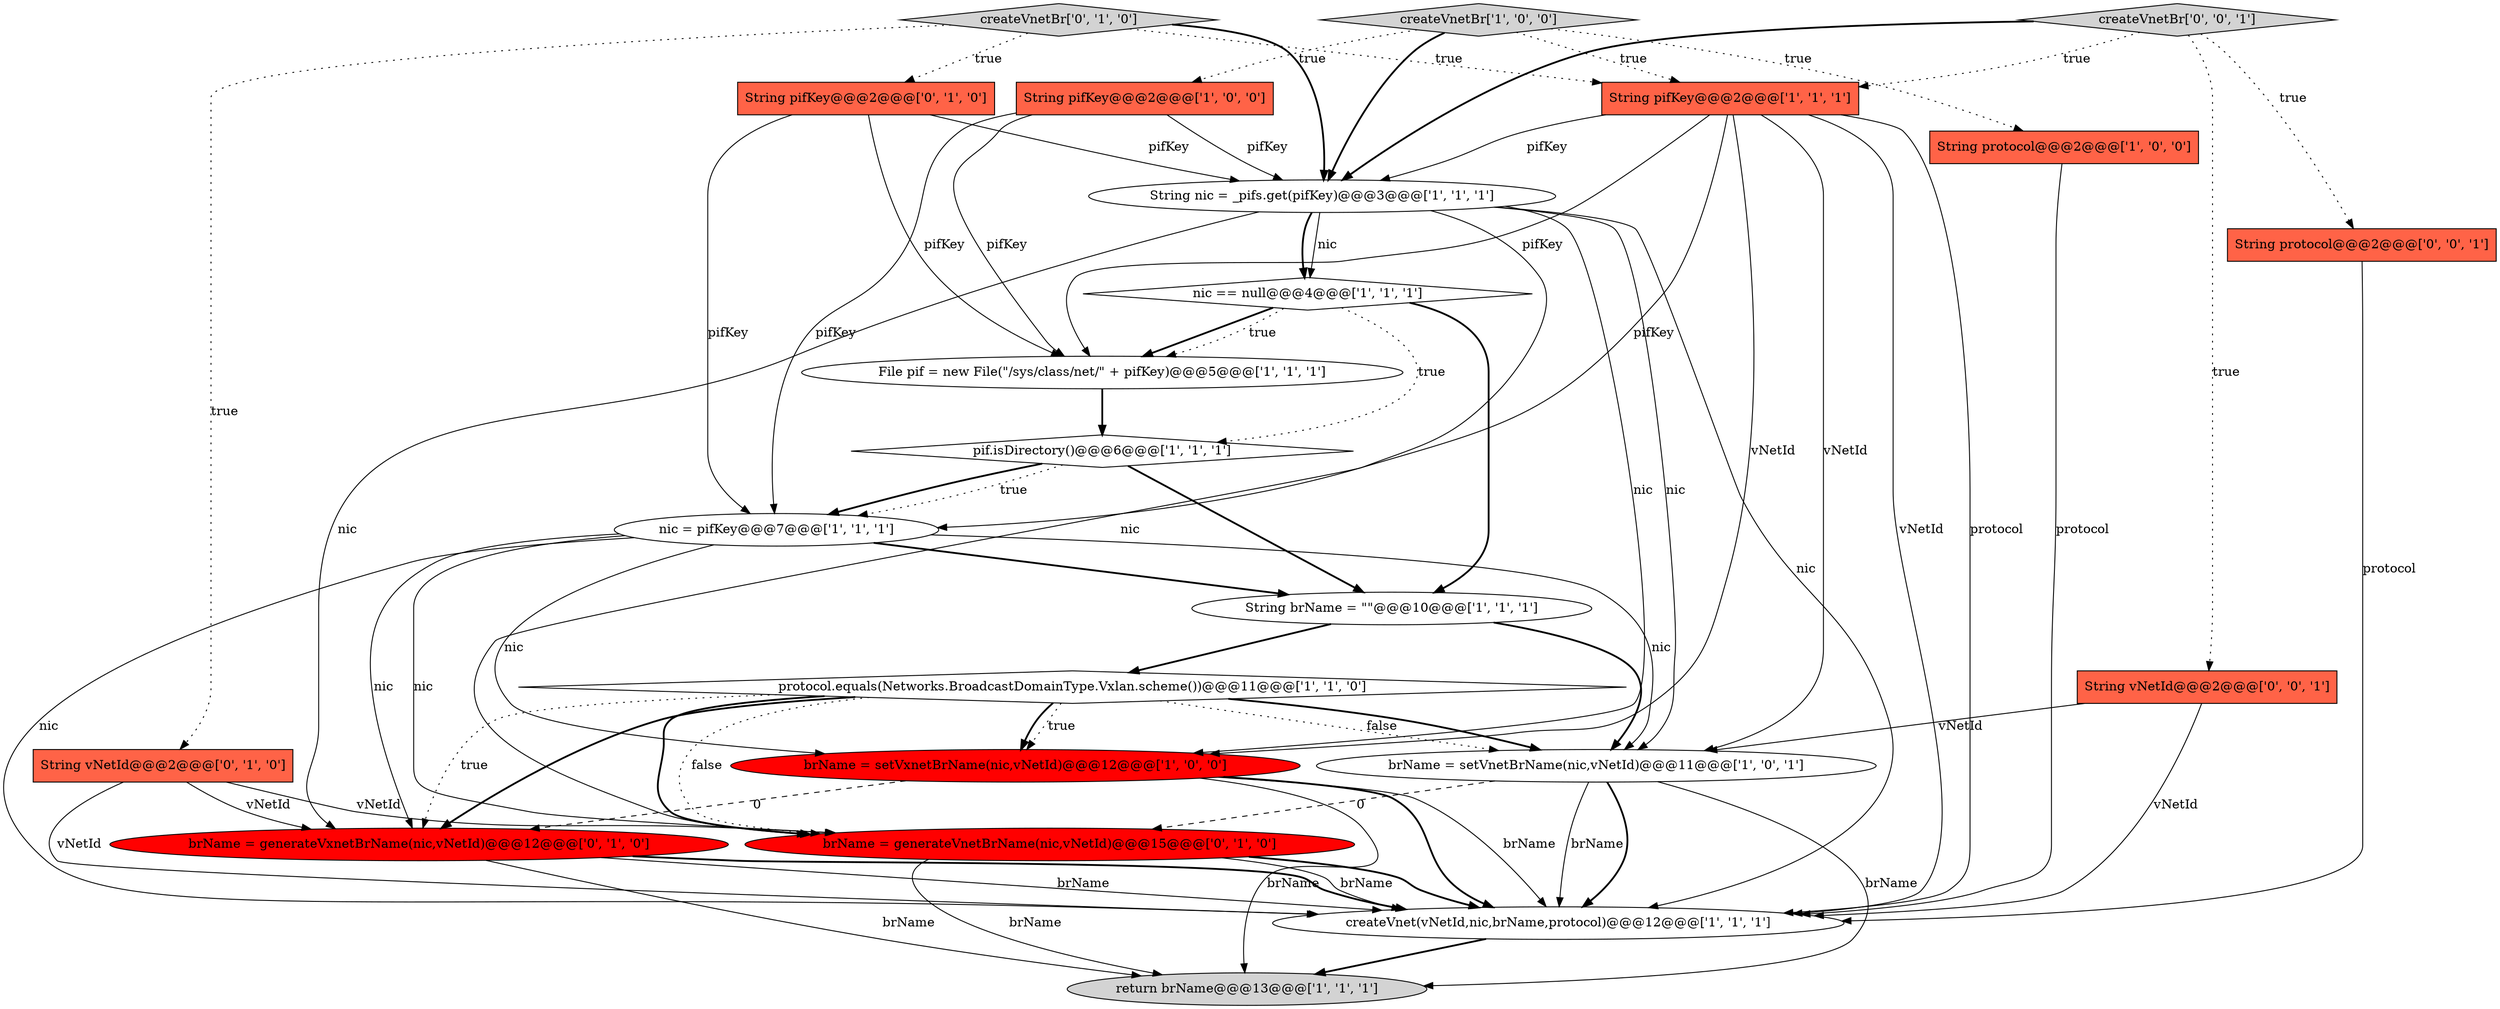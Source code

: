 digraph {
22 [style = filled, label = "createVnetBr['0', '0', '1']", fillcolor = lightgray, shape = diamond image = "AAA0AAABBB3BBB"];
6 [style = filled, label = "brName = setVxnetBrName(nic,vNetId)@@@12@@@['1', '0', '0']", fillcolor = red, shape = ellipse image = "AAA1AAABBB1BBB"];
3 [style = filled, label = "String pifKey@@@2@@@['1', '0', '0']", fillcolor = tomato, shape = box image = "AAA0AAABBB1BBB"];
2 [style = filled, label = "createVnetBr['1', '0', '0']", fillcolor = lightgray, shape = diamond image = "AAA0AAABBB1BBB"];
5 [style = filled, label = "nic = pifKey@@@7@@@['1', '1', '1']", fillcolor = white, shape = ellipse image = "AAA0AAABBB1BBB"];
15 [style = filled, label = "String vNetId@@@2@@@['0', '1', '0']", fillcolor = tomato, shape = box image = "AAA0AAABBB2BBB"];
19 [style = filled, label = "createVnetBr['0', '1', '0']", fillcolor = lightgray, shape = diamond image = "AAA0AAABBB2BBB"];
14 [style = filled, label = "String brName = \"\"@@@10@@@['1', '1', '1']", fillcolor = white, shape = ellipse image = "AAA0AAABBB1BBB"];
11 [style = filled, label = "createVnet(vNetId,nic,brName,protocol)@@@12@@@['1', '1', '1']", fillcolor = white, shape = ellipse image = "AAA0AAABBB1BBB"];
0 [style = filled, label = "File pif = new File(\"/sys/class/net/\" + pifKey)@@@5@@@['1', '1', '1']", fillcolor = white, shape = ellipse image = "AAA0AAABBB1BBB"];
8 [style = filled, label = "nic == null@@@4@@@['1', '1', '1']", fillcolor = white, shape = diamond image = "AAA0AAABBB1BBB"];
10 [style = filled, label = "protocol.equals(Networks.BroadcastDomainType.Vxlan.scheme())@@@11@@@['1', '1', '0']", fillcolor = white, shape = diamond image = "AAA0AAABBB1BBB"];
20 [style = filled, label = "String vNetId@@@2@@@['0', '0', '1']", fillcolor = tomato, shape = box image = "AAA0AAABBB3BBB"];
12 [style = filled, label = "brName = setVnetBrName(nic,vNetId)@@@11@@@['1', '0', '1']", fillcolor = white, shape = ellipse image = "AAA0AAABBB1BBB"];
16 [style = filled, label = "brName = generateVnetBrName(nic,vNetId)@@@15@@@['0', '1', '0']", fillcolor = red, shape = ellipse image = "AAA1AAABBB2BBB"];
9 [style = filled, label = "String pifKey@@@2@@@['1', '1', '1']", fillcolor = tomato, shape = box image = "AAA0AAABBB1BBB"];
4 [style = filled, label = "String protocol@@@2@@@['1', '0', '0']", fillcolor = tomato, shape = box image = "AAA0AAABBB1BBB"];
21 [style = filled, label = "String protocol@@@2@@@['0', '0', '1']", fillcolor = tomato, shape = box image = "AAA0AAABBB3BBB"];
17 [style = filled, label = "String pifKey@@@2@@@['0', '1', '0']", fillcolor = tomato, shape = box image = "AAA0AAABBB2BBB"];
18 [style = filled, label = "brName = generateVxnetBrName(nic,vNetId)@@@12@@@['0', '1', '0']", fillcolor = red, shape = ellipse image = "AAA1AAABBB2BBB"];
1 [style = filled, label = "String nic = _pifs.get(pifKey)@@@3@@@['1', '1', '1']", fillcolor = white, shape = ellipse image = "AAA0AAABBB1BBB"];
7 [style = filled, label = "return brName@@@13@@@['1', '1', '1']", fillcolor = lightgray, shape = ellipse image = "AAA0AAABBB1BBB"];
13 [style = filled, label = "pif.isDirectory()@@@6@@@['1', '1', '1']", fillcolor = white, shape = diamond image = "AAA0AAABBB1BBB"];
2->3 [style = dotted, label="true"];
10->18 [style = dotted, label="true"];
22->21 [style = dotted, label="true"];
10->18 [style = bold, label=""];
5->6 [style = solid, label="nic"];
10->6 [style = dotted, label="true"];
1->8 [style = bold, label=""];
16->11 [style = bold, label=""];
0->13 [style = bold, label=""];
6->7 [style = solid, label="brName"];
5->16 [style = solid, label="nic"];
12->16 [style = dashed, label="0"];
19->17 [style = dotted, label="true"];
2->1 [style = bold, label=""];
17->0 [style = solid, label="pifKey"];
9->0 [style = solid, label="pifKey"];
18->11 [style = bold, label=""];
4->11 [style = solid, label="protocol"];
12->11 [style = solid, label="brName"];
17->5 [style = solid, label="pifKey"];
12->11 [style = bold, label=""];
5->11 [style = solid, label="nic"];
8->14 [style = bold, label=""];
14->10 [style = bold, label=""];
18->11 [style = solid, label="brName"];
1->18 [style = solid, label="nic"];
13->5 [style = dotted, label="true"];
20->11 [style = solid, label="vNetId"];
5->14 [style = bold, label=""];
5->18 [style = solid, label="nic"];
16->11 [style = solid, label="brName"];
19->15 [style = dotted, label="true"];
10->6 [style = bold, label=""];
3->0 [style = solid, label="pifKey"];
1->8 [style = solid, label="nic"];
15->16 [style = solid, label="vNetId"];
3->1 [style = solid, label="pifKey"];
1->11 [style = solid, label="nic"];
15->18 [style = solid, label="vNetId"];
17->1 [style = solid, label="pifKey"];
8->0 [style = bold, label=""];
1->16 [style = solid, label="nic"];
10->12 [style = dotted, label="false"];
21->11 [style = solid, label="protocol"];
19->1 [style = bold, label=""];
6->18 [style = dashed, label="0"];
5->12 [style = solid, label="nic"];
2->9 [style = dotted, label="true"];
22->20 [style = dotted, label="true"];
10->16 [style = bold, label=""];
18->7 [style = solid, label="brName"];
10->12 [style = bold, label=""];
3->5 [style = solid, label="pifKey"];
20->12 [style = solid, label="vNetId"];
6->11 [style = bold, label=""];
11->7 [style = bold, label=""];
14->12 [style = bold, label=""];
2->4 [style = dotted, label="true"];
19->9 [style = dotted, label="true"];
15->11 [style = solid, label="vNetId"];
9->5 [style = solid, label="pifKey"];
12->7 [style = solid, label="brName"];
13->5 [style = bold, label=""];
1->12 [style = solid, label="nic"];
9->11 [style = solid, label="protocol"];
9->12 [style = solid, label="vNetId"];
8->0 [style = dotted, label="true"];
9->1 [style = solid, label="pifKey"];
9->6 [style = solid, label="vNetId"];
22->1 [style = bold, label=""];
8->13 [style = dotted, label="true"];
10->16 [style = dotted, label="false"];
22->9 [style = dotted, label="true"];
13->14 [style = bold, label=""];
6->11 [style = solid, label="brName"];
1->6 [style = solid, label="nic"];
16->7 [style = solid, label="brName"];
9->11 [style = solid, label="vNetId"];
}
